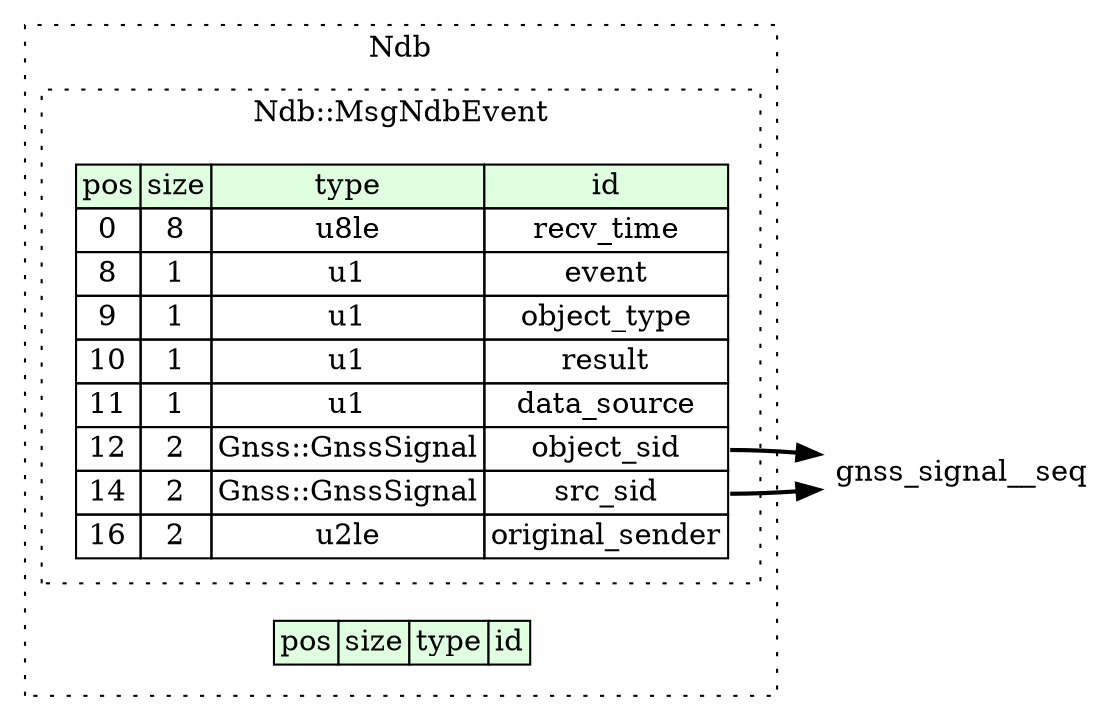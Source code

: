 digraph {
	rankdir=LR;
	node [shape=plaintext];
	subgraph cluster__ndb {
		label="Ndb";
		graph[style=dotted];

		ndb__seq [label=<<TABLE BORDER="0" CELLBORDER="1" CELLSPACING="0">
			<TR><TD BGCOLOR="#E0FFE0">pos</TD><TD BGCOLOR="#E0FFE0">size</TD><TD BGCOLOR="#E0FFE0">type</TD><TD BGCOLOR="#E0FFE0">id</TD></TR>
		</TABLE>>];
		subgraph cluster__msg_ndb_event {
			label="Ndb::MsgNdbEvent";
			graph[style=dotted];

			msg_ndb_event__seq [label=<<TABLE BORDER="0" CELLBORDER="1" CELLSPACING="0">
				<TR><TD BGCOLOR="#E0FFE0">pos</TD><TD BGCOLOR="#E0FFE0">size</TD><TD BGCOLOR="#E0FFE0">type</TD><TD BGCOLOR="#E0FFE0">id</TD></TR>
				<TR><TD PORT="recv_time_pos">0</TD><TD PORT="recv_time_size">8</TD><TD>u8le</TD><TD PORT="recv_time_type">recv_time</TD></TR>
				<TR><TD PORT="event_pos">8</TD><TD PORT="event_size">1</TD><TD>u1</TD><TD PORT="event_type">event</TD></TR>
				<TR><TD PORT="object_type_pos">9</TD><TD PORT="object_type_size">1</TD><TD>u1</TD><TD PORT="object_type_type">object_type</TD></TR>
				<TR><TD PORT="result_pos">10</TD><TD PORT="result_size">1</TD><TD>u1</TD><TD PORT="result_type">result</TD></TR>
				<TR><TD PORT="data_source_pos">11</TD><TD PORT="data_source_size">1</TD><TD>u1</TD><TD PORT="data_source_type">data_source</TD></TR>
				<TR><TD PORT="object_sid_pos">12</TD><TD PORT="object_sid_size">2</TD><TD>Gnss::GnssSignal</TD><TD PORT="object_sid_type">object_sid</TD></TR>
				<TR><TD PORT="src_sid_pos">14</TD><TD PORT="src_sid_size">2</TD><TD>Gnss::GnssSignal</TD><TD PORT="src_sid_type">src_sid</TD></TR>
				<TR><TD PORT="original_sender_pos">16</TD><TD PORT="original_sender_size">2</TD><TD>u2le</TD><TD PORT="original_sender_type">original_sender</TD></TR>
			</TABLE>>];
		}
	}
	msg_ndb_event__seq:object_sid_type -> gnss_signal__seq [style=bold];
	msg_ndb_event__seq:src_sid_type -> gnss_signal__seq [style=bold];
}

